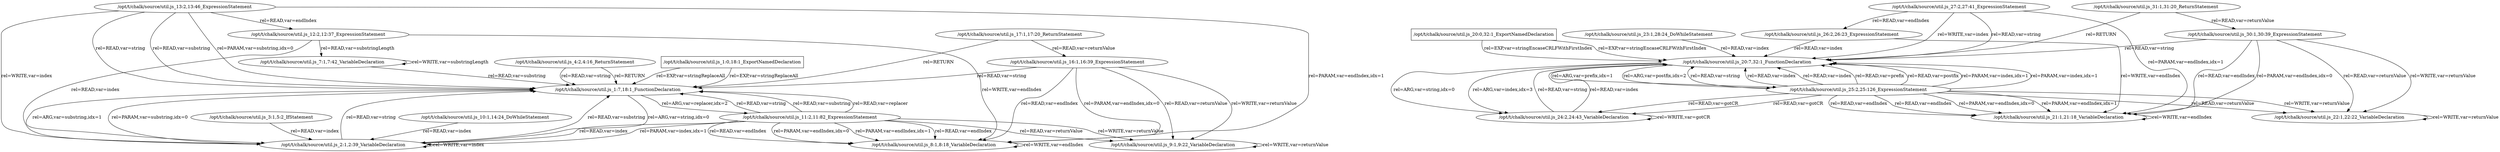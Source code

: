 digraph { "/opt/t/chalk/source/util.js_1:0,18:1_ExportNamedDeclaration"[shape=box];"/opt/t/chalk/source/util.js_1:7,18:1_FunctionDeclaration"[shape=oval];"/opt/t/chalk/source/util.js_2:1,2:39_VariableDeclaration"[shape=oval];"/opt/t/chalk/source/util.js_3:1,5:2_IfStatement"[shape=oval];"/opt/t/chalk/source/util.js_4:2,4:16_ReturnStatement"[shape=oval];"/opt/t/chalk/source/util.js_7:1,7:42_VariableDeclaration"[shape=oval];"/opt/t/chalk/source/util.js_8:1,8:18_VariableDeclaration"[shape=oval];"/opt/t/chalk/source/util.js_9:1,9:22_VariableDeclaration"[shape=oval];"/opt/t/chalk/source/util.js_10:1,14:24_DoWhileStatement"[shape=oval];"/opt/t/chalk/source/util.js_11:2,11:82_ExpressionStatement"[shape=oval];"/opt/t/chalk/source/util.js_12:2,12:37_ExpressionStatement"[shape=oval];"/opt/t/chalk/source/util.js_13:2,13:46_ExpressionStatement"[shape=oval];"/opt/t/chalk/source/util.js_16:1,16:39_ExpressionStatement"[shape=oval];"/opt/t/chalk/source/util.js_17:1,17:20_ReturnStatement"[shape=oval];"/opt/t/chalk/source/util.js_20:0,32:1_ExportNamedDeclaration"[shape=box];"/opt/t/chalk/source/util.js_20:7,32:1_FunctionDeclaration"[shape=oval];"/opt/t/chalk/source/util.js_21:1,21:18_VariableDeclaration"[shape=oval];"/opt/t/chalk/source/util.js_22:1,22:22_VariableDeclaration"[shape=oval];"/opt/t/chalk/source/util.js_23:1,28:24_DoWhileStatement"[shape=oval];"/opt/t/chalk/source/util.js_24:2,24:43_VariableDeclaration"[shape=oval];"/opt/t/chalk/source/util.js_25:2,25:126_ExpressionStatement"[shape=oval];"/opt/t/chalk/source/util.js_26:2,26:23_ExpressionStatement"[shape=oval];"/opt/t/chalk/source/util.js_27:2,27:41_ExpressionStatement"[shape=oval];"/opt/t/chalk/source/util.js_30:1,30:39_ExpressionStatement"[shape=oval];"/opt/t/chalk/source/util.js_31:1,31:20_ReturnStatement"[shape=oval]; "/opt/t/chalk/source/util.js_2:1,2:39_VariableDeclaration" -> "/opt/t/chalk/source/util.js_2:1,2:39_VariableDeclaration" [label="rel=WRITE,var=index"];"/opt/t/chalk/source/util.js_2:1,2:39_VariableDeclaration" -> "/opt/t/chalk/source/util.js_1:7,18:1_FunctionDeclaration" [label="rel=READ,var=string"];"/opt/t/chalk/source/util.js_2:1,2:39_VariableDeclaration" -> "/opt/t/chalk/source/util.js_1:7,18:1_FunctionDeclaration" [label="rel=READ,var=substring"];"/opt/t/chalk/source/util.js_3:1,5:2_IfStatement" -> "/opt/t/chalk/source/util.js_2:1,2:39_VariableDeclaration" [label="rel=READ,var=index"];"/opt/t/chalk/source/util.js_7:1,7:42_VariableDeclaration" -> "/opt/t/chalk/source/util.js_7:1,7:42_VariableDeclaration" [label="rel=WRITE,var=substringLength"];"/opt/t/chalk/source/util.js_7:1,7:42_VariableDeclaration" -> "/opt/t/chalk/source/util.js_1:7,18:1_FunctionDeclaration" [label="rel=READ,var=substring"];"/opt/t/chalk/source/util.js_8:1,8:18_VariableDeclaration" -> "/opt/t/chalk/source/util.js_8:1,8:18_VariableDeclaration" [label="rel=WRITE,var=endIndex"];"/opt/t/chalk/source/util.js_9:1,9:22_VariableDeclaration" -> "/opt/t/chalk/source/util.js_9:1,9:22_VariableDeclaration" [label="rel=WRITE,var=returnValue"];"/opt/t/chalk/source/util.js_10:1,14:24_DoWhileStatement" -> "/opt/t/chalk/source/util.js_2:1,2:39_VariableDeclaration" [label="rel=READ,var=index"];"/opt/t/chalk/source/util.js_16:1,16:39_ExpressionStatement" -> "/opt/t/chalk/source/util.js_9:1,9:22_VariableDeclaration" [label="rel=READ,var=returnValue"];"/opt/t/chalk/source/util.js_16:1,16:39_ExpressionStatement" -> "/opt/t/chalk/source/util.js_9:1,9:22_VariableDeclaration" [label="rel=WRITE,var=returnValue"];"/opt/t/chalk/source/util.js_16:1,16:39_ExpressionStatement" -> "/opt/t/chalk/source/util.js_1:7,18:1_FunctionDeclaration" [label="rel=READ,var=string"];"/opt/t/chalk/source/util.js_16:1,16:39_ExpressionStatement" -> "/opt/t/chalk/source/util.js_8:1,8:18_VariableDeclaration" [label="rel=READ,var=endIndex"];"/opt/t/chalk/source/util.js_17:1,17:20_ReturnStatement" -> "/opt/t/chalk/source/util.js_16:1,16:39_ExpressionStatement" [label="rel=READ,var=returnValue"];"/opt/t/chalk/source/util.js_4:2,4:16_ReturnStatement" -> "/opt/t/chalk/source/util.js_1:7,18:1_FunctionDeclaration" [label="rel=READ,var=string"];"/opt/t/chalk/source/util.js_11:2,11:82_ExpressionStatement" -> "/opt/t/chalk/source/util.js_9:1,9:22_VariableDeclaration" [label="rel=READ,var=returnValue"];"/opt/t/chalk/source/util.js_11:2,11:82_ExpressionStatement" -> "/opt/t/chalk/source/util.js_9:1,9:22_VariableDeclaration" [label="rel=WRITE,var=returnValue"];"/opt/t/chalk/source/util.js_11:2,11:82_ExpressionStatement" -> "/opt/t/chalk/source/util.js_1:7,18:1_FunctionDeclaration" [label="rel=READ,var=string"];"/opt/t/chalk/source/util.js_11:2,11:82_ExpressionStatement" -> "/opt/t/chalk/source/util.js_8:1,8:18_VariableDeclaration" [label="rel=READ,var=endIndex"];"/opt/t/chalk/source/util.js_11:2,11:82_ExpressionStatement" -> "/opt/t/chalk/source/util.js_2:1,2:39_VariableDeclaration" [label="rel=READ,var=index"];"/opt/t/chalk/source/util.js_11:2,11:82_ExpressionStatement" -> "/opt/t/chalk/source/util.js_8:1,8:18_VariableDeclaration" [label="rel=READ,var=endIndex"];"/opt/t/chalk/source/util.js_11:2,11:82_ExpressionStatement" -> "/opt/t/chalk/source/util.js_1:7,18:1_FunctionDeclaration" [label="rel=READ,var=substring"];"/opt/t/chalk/source/util.js_11:2,11:82_ExpressionStatement" -> "/opt/t/chalk/source/util.js_1:7,18:1_FunctionDeclaration" [label="rel=READ,var=replacer"];"/opt/t/chalk/source/util.js_12:2,12:37_ExpressionStatement" -> "/opt/t/chalk/source/util.js_8:1,8:18_VariableDeclaration" [label="rel=WRITE,var=endIndex"];"/opt/t/chalk/source/util.js_12:2,12:37_ExpressionStatement" -> "/opt/t/chalk/source/util.js_2:1,2:39_VariableDeclaration" [label="rel=READ,var=index"];"/opt/t/chalk/source/util.js_12:2,12:37_ExpressionStatement" -> "/opt/t/chalk/source/util.js_7:1,7:42_VariableDeclaration" [label="rel=READ,var=substringLength"];"/opt/t/chalk/source/util.js_13:2,13:46_ExpressionStatement" -> "/opt/t/chalk/source/util.js_2:1,2:39_VariableDeclaration" [label="rel=WRITE,var=index"];"/opt/t/chalk/source/util.js_13:2,13:46_ExpressionStatement" -> "/opt/t/chalk/source/util.js_1:7,18:1_FunctionDeclaration" [label="rel=READ,var=string"];"/opt/t/chalk/source/util.js_13:2,13:46_ExpressionStatement" -> "/opt/t/chalk/source/util.js_1:7,18:1_FunctionDeclaration" [label="rel=READ,var=substring"];"/opt/t/chalk/source/util.js_13:2,13:46_ExpressionStatement" -> "/opt/t/chalk/source/util.js_12:2,12:37_ExpressionStatement" [label="rel=READ,var=endIndex"];"/opt/t/chalk/source/util.js_21:1,21:18_VariableDeclaration" -> "/opt/t/chalk/source/util.js_21:1,21:18_VariableDeclaration" [label="rel=WRITE,var=endIndex"];"/opt/t/chalk/source/util.js_22:1,22:22_VariableDeclaration" -> "/opt/t/chalk/source/util.js_22:1,22:22_VariableDeclaration" [label="rel=WRITE,var=returnValue"];"/opt/t/chalk/source/util.js_23:1,28:24_DoWhileStatement" -> "/opt/t/chalk/source/util.js_20:7,32:1_FunctionDeclaration" [label="rel=READ,var=index"];"/opt/t/chalk/source/util.js_30:1,30:39_ExpressionStatement" -> "/opt/t/chalk/source/util.js_22:1,22:22_VariableDeclaration" [label="rel=READ,var=returnValue"];"/opt/t/chalk/source/util.js_30:1,30:39_ExpressionStatement" -> "/opt/t/chalk/source/util.js_22:1,22:22_VariableDeclaration" [label="rel=WRITE,var=returnValue"];"/opt/t/chalk/source/util.js_30:1,30:39_ExpressionStatement" -> "/opt/t/chalk/source/util.js_20:7,32:1_FunctionDeclaration" [label="rel=READ,var=string"];"/opt/t/chalk/source/util.js_30:1,30:39_ExpressionStatement" -> "/opt/t/chalk/source/util.js_21:1,21:18_VariableDeclaration" [label="rel=READ,var=endIndex"];"/opt/t/chalk/source/util.js_31:1,31:20_ReturnStatement" -> "/opt/t/chalk/source/util.js_30:1,30:39_ExpressionStatement" [label="rel=READ,var=returnValue"];"/opt/t/chalk/source/util.js_24:2,24:43_VariableDeclaration" -> "/opt/t/chalk/source/util.js_24:2,24:43_VariableDeclaration" [label="rel=WRITE,var=gotCR"];"/opt/t/chalk/source/util.js_24:2,24:43_VariableDeclaration" -> "/opt/t/chalk/source/util.js_20:7,32:1_FunctionDeclaration" [label="rel=READ,var=string"];"/opt/t/chalk/source/util.js_24:2,24:43_VariableDeclaration" -> "/opt/t/chalk/source/util.js_20:7,32:1_FunctionDeclaration" [label="rel=READ,var=index"];"/opt/t/chalk/source/util.js_25:2,25:126_ExpressionStatement" -> "/opt/t/chalk/source/util.js_22:1,22:22_VariableDeclaration" [label="rel=READ,var=returnValue"];"/opt/t/chalk/source/util.js_25:2,25:126_ExpressionStatement" -> "/opt/t/chalk/source/util.js_22:1,22:22_VariableDeclaration" [label="rel=WRITE,var=returnValue"];"/opt/t/chalk/source/util.js_25:2,25:126_ExpressionStatement" -> "/opt/t/chalk/source/util.js_20:7,32:1_FunctionDeclaration" [label="rel=READ,var=string"];"/opt/t/chalk/source/util.js_25:2,25:126_ExpressionStatement" -> "/opt/t/chalk/source/util.js_21:1,21:18_VariableDeclaration" [label="rel=READ,var=endIndex"];"/opt/t/chalk/source/util.js_25:2,25:126_ExpressionStatement" -> "/opt/t/chalk/source/util.js_24:2,24:43_VariableDeclaration" [label="rel=READ,var=gotCR"];"/opt/t/chalk/source/util.js_25:2,25:126_ExpressionStatement" -> "/opt/t/chalk/source/util.js_20:7,32:1_FunctionDeclaration" [label="rel=READ,var=index"];"/opt/t/chalk/source/util.js_25:2,25:126_ExpressionStatement" -> "/opt/t/chalk/source/util.js_20:7,32:1_FunctionDeclaration" [label="rel=READ,var=index"];"/opt/t/chalk/source/util.js_25:2,25:126_ExpressionStatement" -> "/opt/t/chalk/source/util.js_21:1,21:18_VariableDeclaration" [label="rel=READ,var=endIndex"];"/opt/t/chalk/source/util.js_25:2,25:126_ExpressionStatement" -> "/opt/t/chalk/source/util.js_20:7,32:1_FunctionDeclaration" [label="rel=READ,var=prefix"];"/opt/t/chalk/source/util.js_25:2,25:126_ExpressionStatement" -> "/opt/t/chalk/source/util.js_24:2,24:43_VariableDeclaration" [label="rel=READ,var=gotCR"];"/opt/t/chalk/source/util.js_25:2,25:126_ExpressionStatement" -> "/opt/t/chalk/source/util.js_20:7,32:1_FunctionDeclaration" [label="rel=READ,var=postfix"];"/opt/t/chalk/source/util.js_26:2,26:23_ExpressionStatement" -> "/opt/t/chalk/source/util.js_21:1,21:18_VariableDeclaration" [label="rel=WRITE,var=endIndex"];"/opt/t/chalk/source/util.js_26:2,26:23_ExpressionStatement" -> "/opt/t/chalk/source/util.js_20:7,32:1_FunctionDeclaration" [label="rel=READ,var=index"];"/opt/t/chalk/source/util.js_27:2,27:41_ExpressionStatement" -> "/opt/t/chalk/source/util.js_20:7,32:1_FunctionDeclaration" [label="rel=WRITE,var=index"];"/opt/t/chalk/source/util.js_27:2,27:41_ExpressionStatement" -> "/opt/t/chalk/source/util.js_20:7,32:1_FunctionDeclaration" [label="rel=READ,var=string"];"/opt/t/chalk/source/util.js_27:2,27:41_ExpressionStatement" -> "/opt/t/chalk/source/util.js_26:2,26:23_ExpressionStatement" [label="rel=READ,var=endIndex"];"/opt/t/chalk/source/util.js_1:7,18:1_FunctionDeclaration" -> "/opt/t/chalk/source/util.js_2:1,2:39_VariableDeclaration" [label="rel=ARG,var=string,idx=0"];"/opt/t/chalk/source/util.js_1:7,18:1_FunctionDeclaration" -> "/opt/t/chalk/source/util.js_2:1,2:39_VariableDeclaration" [label="rel=ARG,var=substring,idx=1"];"/opt/t/chalk/source/util.js_1:7,18:1_FunctionDeclaration" -> "/opt/t/chalk/source/util.js_11:2,11:82_ExpressionStatement" [label="rel=ARG,var=replacer,idx=2"];"/opt/t/chalk/source/util.js_2:1,2:39_VariableDeclaration" -> "/opt/t/chalk/source/util.js_1:7,18:1_FunctionDeclaration" [label="rel=PARAM,var=substring,idx=0"];"/opt/t/chalk/source/util.js_4:2,4:16_ReturnStatement" -> "/opt/t/chalk/source/util.js_1:7,18:1_FunctionDeclaration" [label="rel=RETURN"];"/opt/t/chalk/source/util.js_11:2,11:82_ExpressionStatement" -> "/opt/t/chalk/source/util.js_8:1,8:18_VariableDeclaration" [label="rel=PARAM,var=endIndex,idx=0"];"/opt/t/chalk/source/util.js_11:2,11:82_ExpressionStatement" -> "/opt/t/chalk/source/util.js_2:1,2:39_VariableDeclaration" [label="rel=PARAM,var=index,idx=1"];"/opt/t/chalk/source/util.js_11:2,11:82_ExpressionStatement" -> "/opt/t/chalk/source/util.js_8:1,8:18_VariableDeclaration" [label="rel=PARAM,var=endIndex,idx=1"];"/opt/t/chalk/source/util.js_13:2,13:46_ExpressionStatement" -> "/opt/t/chalk/source/util.js_1:7,18:1_FunctionDeclaration" [label="rel=PARAM,var=substring,idx=0"];"/opt/t/chalk/source/util.js_13:2,13:46_ExpressionStatement" -> "/opt/t/chalk/source/util.js_8:1,8:18_VariableDeclaration" [label="rel=PARAM,var=endIndex,idx=1"];"/opt/t/chalk/source/util.js_16:1,16:39_ExpressionStatement" -> "/opt/t/chalk/source/util.js_8:1,8:18_VariableDeclaration" [label="rel=PARAM,var=endIndex,idx=0"];"/opt/t/chalk/source/util.js_17:1,17:20_ReturnStatement" -> "/opt/t/chalk/source/util.js_1:7,18:1_FunctionDeclaration" [label="rel=RETURN"];"/opt/t/chalk/source/util.js_20:7,32:1_FunctionDeclaration" -> "/opt/t/chalk/source/util.js_24:2,24:43_VariableDeclaration" [label="rel=ARG,var=string,idx=0"];"/opt/t/chalk/source/util.js_20:7,32:1_FunctionDeclaration" -> "/opt/t/chalk/source/util.js_25:2,25:126_ExpressionStatement" [label="rel=ARG,var=prefix,idx=1"];"/opt/t/chalk/source/util.js_20:7,32:1_FunctionDeclaration" -> "/opt/t/chalk/source/util.js_25:2,25:126_ExpressionStatement" [label="rel=ARG,var=postfix,idx=2"];"/opt/t/chalk/source/util.js_20:7,32:1_FunctionDeclaration" -> "/opt/t/chalk/source/util.js_24:2,24:43_VariableDeclaration" [label="rel=ARG,var=index,idx=3"];"/opt/t/chalk/source/util.js_25:2,25:126_ExpressionStatement" -> "/opt/t/chalk/source/util.js_21:1,21:18_VariableDeclaration" [label="rel=PARAM,var=endIndex,idx=0"];"/opt/t/chalk/source/util.js_25:2,25:126_ExpressionStatement" -> "/opt/t/chalk/source/util.js_20:7,32:1_FunctionDeclaration" [label="rel=PARAM,var=index,idx=1"];"/opt/t/chalk/source/util.js_25:2,25:126_ExpressionStatement" -> "/opt/t/chalk/source/util.js_20:7,32:1_FunctionDeclaration" [label="rel=PARAM,var=index,idx=1"];"/opt/t/chalk/source/util.js_25:2,25:126_ExpressionStatement" -> "/opt/t/chalk/source/util.js_21:1,21:18_VariableDeclaration" [label="rel=PARAM,var=endIndex,idx=1"];"/opt/t/chalk/source/util.js_27:2,27:41_ExpressionStatement" -> "/opt/t/chalk/source/util.js_21:1,21:18_VariableDeclaration" [label="rel=PARAM,var=endIndex,idx=1"];"/opt/t/chalk/source/util.js_30:1,30:39_ExpressionStatement" -> "/opt/t/chalk/source/util.js_21:1,21:18_VariableDeclaration" [label="rel=PARAM,var=endIndex,idx=0"];"/opt/t/chalk/source/util.js_31:1,31:20_ReturnStatement" -> "/opt/t/chalk/source/util.js_20:7,32:1_FunctionDeclaration" [label="rel=RETURN"];"/opt/t/chalk/source/util.js_1:0,18:1_ExportNamedDeclaration" -> "/opt/t/chalk/source/util.js_1:7,18:1_FunctionDeclaration" [label="rel=EXP,var=stringReplaceAll"];"/opt/t/chalk/source/util.js_20:0,32:1_ExportNamedDeclaration" -> "/opt/t/chalk/source/util.js_20:7,32:1_FunctionDeclaration" [label="rel=EXP,var=stringEncaseCRLFWithFirstIndex"];"/opt/t/chalk/source/util.js_1:0,18:1_ExportNamedDeclaration" -> "/opt/t/chalk/source/util.js_1:7,18:1_FunctionDeclaration" [label="rel=EXP,var=stringReplaceAll"];"/opt/t/chalk/source/util.js_20:0,32:1_ExportNamedDeclaration" -> "/opt/t/chalk/source/util.js_20:7,32:1_FunctionDeclaration" [label="rel=EXP,var=stringEncaseCRLFWithFirstIndex"] }
